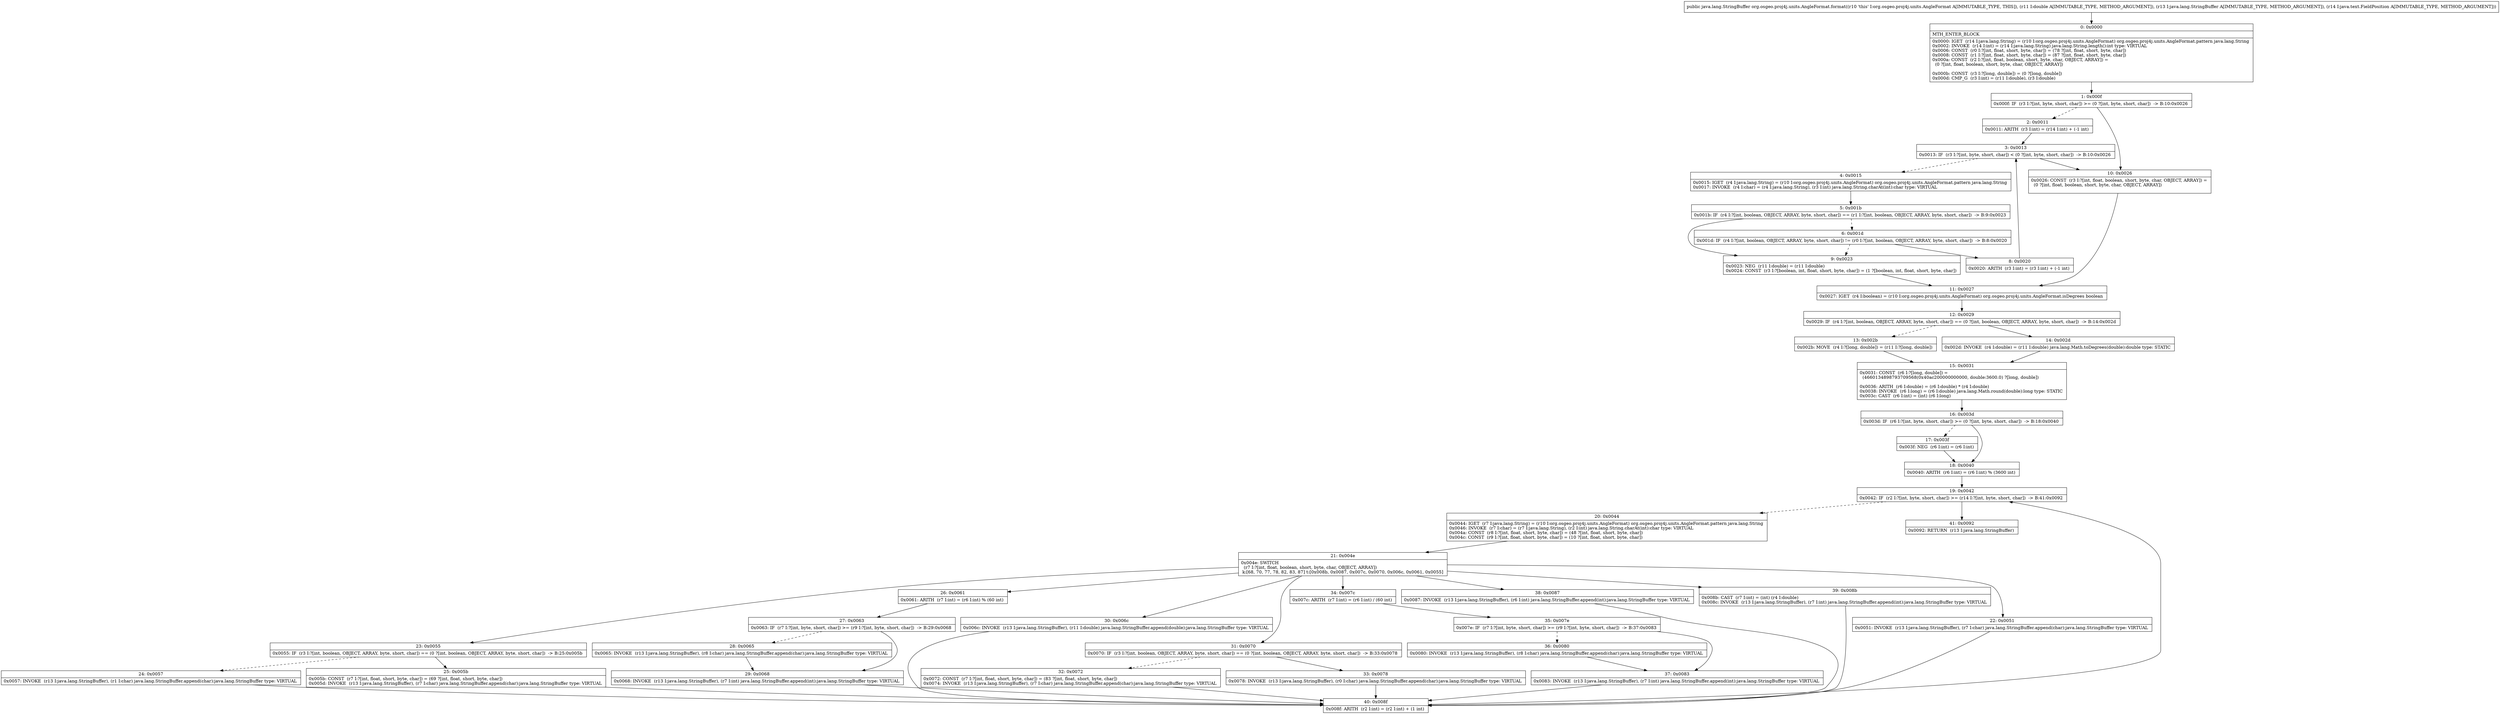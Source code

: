 digraph "CFG fororg.osgeo.proj4j.units.AngleFormat.format(DLjava\/lang\/StringBuffer;Ljava\/text\/FieldPosition;)Ljava\/lang\/StringBuffer;" {
Node_0 [shape=record,label="{0\:\ 0x0000|MTH_ENTER_BLOCK\l|0x0000: IGET  (r14 I:java.lang.String) = (r10 I:org.osgeo.proj4j.units.AngleFormat) org.osgeo.proj4j.units.AngleFormat.pattern java.lang.String \l0x0002: INVOKE  (r14 I:int) = (r14 I:java.lang.String) java.lang.String.length():int type: VIRTUAL \l0x0006: CONST  (r0 I:?[int, float, short, byte, char]) = (78 ?[int, float, short, byte, char]) \l0x0008: CONST  (r1 I:?[int, float, short, byte, char]) = (87 ?[int, float, short, byte, char]) \l0x000a: CONST  (r2 I:?[int, float, boolean, short, byte, char, OBJECT, ARRAY]) = \l  (0 ?[int, float, boolean, short, byte, char, OBJECT, ARRAY])\l \l0x000b: CONST  (r3 I:?[long, double]) = (0 ?[long, double]) \l0x000d: CMP_G  (r3 I:int) = (r11 I:double), (r3 I:double) \l}"];
Node_1 [shape=record,label="{1\:\ 0x000f|0x000f: IF  (r3 I:?[int, byte, short, char]) \>= (0 ?[int, byte, short, char])  \-\> B:10:0x0026 \l}"];
Node_2 [shape=record,label="{2\:\ 0x0011|0x0011: ARITH  (r3 I:int) = (r14 I:int) + (\-1 int) \l}"];
Node_3 [shape=record,label="{3\:\ 0x0013|0x0013: IF  (r3 I:?[int, byte, short, char]) \< (0 ?[int, byte, short, char])  \-\> B:10:0x0026 \l}"];
Node_4 [shape=record,label="{4\:\ 0x0015|0x0015: IGET  (r4 I:java.lang.String) = (r10 I:org.osgeo.proj4j.units.AngleFormat) org.osgeo.proj4j.units.AngleFormat.pattern java.lang.String \l0x0017: INVOKE  (r4 I:char) = (r4 I:java.lang.String), (r3 I:int) java.lang.String.charAt(int):char type: VIRTUAL \l}"];
Node_5 [shape=record,label="{5\:\ 0x001b|0x001b: IF  (r4 I:?[int, boolean, OBJECT, ARRAY, byte, short, char]) == (r1 I:?[int, boolean, OBJECT, ARRAY, byte, short, char])  \-\> B:9:0x0023 \l}"];
Node_6 [shape=record,label="{6\:\ 0x001d|0x001d: IF  (r4 I:?[int, boolean, OBJECT, ARRAY, byte, short, char]) != (r0 I:?[int, boolean, OBJECT, ARRAY, byte, short, char])  \-\> B:8:0x0020 \l}"];
Node_8 [shape=record,label="{8\:\ 0x0020|0x0020: ARITH  (r3 I:int) = (r3 I:int) + (\-1 int) \l}"];
Node_9 [shape=record,label="{9\:\ 0x0023|0x0023: NEG  (r11 I:double) = (r11 I:double) \l0x0024: CONST  (r3 I:?[boolean, int, float, short, byte, char]) = (1 ?[boolean, int, float, short, byte, char]) \l}"];
Node_10 [shape=record,label="{10\:\ 0x0026|0x0026: CONST  (r3 I:?[int, float, boolean, short, byte, char, OBJECT, ARRAY]) = \l  (0 ?[int, float, boolean, short, byte, char, OBJECT, ARRAY])\l \l}"];
Node_11 [shape=record,label="{11\:\ 0x0027|0x0027: IGET  (r4 I:boolean) = (r10 I:org.osgeo.proj4j.units.AngleFormat) org.osgeo.proj4j.units.AngleFormat.isDegrees boolean \l}"];
Node_12 [shape=record,label="{12\:\ 0x0029|0x0029: IF  (r4 I:?[int, boolean, OBJECT, ARRAY, byte, short, char]) == (0 ?[int, boolean, OBJECT, ARRAY, byte, short, char])  \-\> B:14:0x002d \l}"];
Node_13 [shape=record,label="{13\:\ 0x002b|0x002b: MOVE  (r4 I:?[long, double]) = (r11 I:?[long, double]) \l}"];
Node_14 [shape=record,label="{14\:\ 0x002d|0x002d: INVOKE  (r4 I:double) = (r11 I:double) java.lang.Math.toDegrees(double):double type: STATIC \l}"];
Node_15 [shape=record,label="{15\:\ 0x0031|0x0031: CONST  (r6 I:?[long, double]) = \l  (4660134898793709568(0x40ac200000000000, double:3600.0) ?[long, double])\l \l0x0036: ARITH  (r6 I:double) = (r6 I:double) * (r4 I:double) \l0x0038: INVOKE  (r6 I:long) = (r6 I:double) java.lang.Math.round(double):long type: STATIC \l0x003c: CAST  (r6 I:int) = (int) (r6 I:long) \l}"];
Node_16 [shape=record,label="{16\:\ 0x003d|0x003d: IF  (r6 I:?[int, byte, short, char]) \>= (0 ?[int, byte, short, char])  \-\> B:18:0x0040 \l}"];
Node_17 [shape=record,label="{17\:\ 0x003f|0x003f: NEG  (r6 I:int) = (r6 I:int) \l}"];
Node_18 [shape=record,label="{18\:\ 0x0040|0x0040: ARITH  (r6 I:int) = (r6 I:int) % (3600 int) \l}"];
Node_19 [shape=record,label="{19\:\ 0x0042|0x0042: IF  (r2 I:?[int, byte, short, char]) \>= (r14 I:?[int, byte, short, char])  \-\> B:41:0x0092 \l}"];
Node_20 [shape=record,label="{20\:\ 0x0044|0x0044: IGET  (r7 I:java.lang.String) = (r10 I:org.osgeo.proj4j.units.AngleFormat) org.osgeo.proj4j.units.AngleFormat.pattern java.lang.String \l0x0046: INVOKE  (r7 I:char) = (r7 I:java.lang.String), (r2 I:int) java.lang.String.charAt(int):char type: VIRTUAL \l0x004a: CONST  (r8 I:?[int, float, short, byte, char]) = (48 ?[int, float, short, byte, char]) \l0x004c: CONST  (r9 I:?[int, float, short, byte, char]) = (10 ?[int, float, short, byte, char]) \l}"];
Node_21 [shape=record,label="{21\:\ 0x004e|0x004e: SWITCH  \l  (r7 I:?[int, float, boolean, short, byte, char, OBJECT, ARRAY])\l k:[68, 70, 77, 78, 82, 83, 87] t:[0x008b, 0x0087, 0x007c, 0x0070, 0x006c, 0x0061, 0x0055] \l}"];
Node_22 [shape=record,label="{22\:\ 0x0051|0x0051: INVOKE  (r13 I:java.lang.StringBuffer), (r7 I:char) java.lang.StringBuffer.append(char):java.lang.StringBuffer type: VIRTUAL \l}"];
Node_23 [shape=record,label="{23\:\ 0x0055|0x0055: IF  (r3 I:?[int, boolean, OBJECT, ARRAY, byte, short, char]) == (0 ?[int, boolean, OBJECT, ARRAY, byte, short, char])  \-\> B:25:0x005b \l}"];
Node_24 [shape=record,label="{24\:\ 0x0057|0x0057: INVOKE  (r13 I:java.lang.StringBuffer), (r1 I:char) java.lang.StringBuffer.append(char):java.lang.StringBuffer type: VIRTUAL \l}"];
Node_25 [shape=record,label="{25\:\ 0x005b|0x005b: CONST  (r7 I:?[int, float, short, byte, char]) = (69 ?[int, float, short, byte, char]) \l0x005d: INVOKE  (r13 I:java.lang.StringBuffer), (r7 I:char) java.lang.StringBuffer.append(char):java.lang.StringBuffer type: VIRTUAL \l}"];
Node_26 [shape=record,label="{26\:\ 0x0061|0x0061: ARITH  (r7 I:int) = (r6 I:int) % (60 int) \l}"];
Node_27 [shape=record,label="{27\:\ 0x0063|0x0063: IF  (r7 I:?[int, byte, short, char]) \>= (r9 I:?[int, byte, short, char])  \-\> B:29:0x0068 \l}"];
Node_28 [shape=record,label="{28\:\ 0x0065|0x0065: INVOKE  (r13 I:java.lang.StringBuffer), (r8 I:char) java.lang.StringBuffer.append(char):java.lang.StringBuffer type: VIRTUAL \l}"];
Node_29 [shape=record,label="{29\:\ 0x0068|0x0068: INVOKE  (r13 I:java.lang.StringBuffer), (r7 I:int) java.lang.StringBuffer.append(int):java.lang.StringBuffer type: VIRTUAL \l}"];
Node_30 [shape=record,label="{30\:\ 0x006c|0x006c: INVOKE  (r13 I:java.lang.StringBuffer), (r11 I:double) java.lang.StringBuffer.append(double):java.lang.StringBuffer type: VIRTUAL \l}"];
Node_31 [shape=record,label="{31\:\ 0x0070|0x0070: IF  (r3 I:?[int, boolean, OBJECT, ARRAY, byte, short, char]) == (0 ?[int, boolean, OBJECT, ARRAY, byte, short, char])  \-\> B:33:0x0078 \l}"];
Node_32 [shape=record,label="{32\:\ 0x0072|0x0072: CONST  (r7 I:?[int, float, short, byte, char]) = (83 ?[int, float, short, byte, char]) \l0x0074: INVOKE  (r13 I:java.lang.StringBuffer), (r7 I:char) java.lang.StringBuffer.append(char):java.lang.StringBuffer type: VIRTUAL \l}"];
Node_33 [shape=record,label="{33\:\ 0x0078|0x0078: INVOKE  (r13 I:java.lang.StringBuffer), (r0 I:char) java.lang.StringBuffer.append(char):java.lang.StringBuffer type: VIRTUAL \l}"];
Node_34 [shape=record,label="{34\:\ 0x007c|0x007c: ARITH  (r7 I:int) = (r6 I:int) \/ (60 int) \l}"];
Node_35 [shape=record,label="{35\:\ 0x007e|0x007e: IF  (r7 I:?[int, byte, short, char]) \>= (r9 I:?[int, byte, short, char])  \-\> B:37:0x0083 \l}"];
Node_36 [shape=record,label="{36\:\ 0x0080|0x0080: INVOKE  (r13 I:java.lang.StringBuffer), (r8 I:char) java.lang.StringBuffer.append(char):java.lang.StringBuffer type: VIRTUAL \l}"];
Node_37 [shape=record,label="{37\:\ 0x0083|0x0083: INVOKE  (r13 I:java.lang.StringBuffer), (r7 I:int) java.lang.StringBuffer.append(int):java.lang.StringBuffer type: VIRTUAL \l}"];
Node_38 [shape=record,label="{38\:\ 0x0087|0x0087: INVOKE  (r13 I:java.lang.StringBuffer), (r6 I:int) java.lang.StringBuffer.append(int):java.lang.StringBuffer type: VIRTUAL \l}"];
Node_39 [shape=record,label="{39\:\ 0x008b|0x008b: CAST  (r7 I:int) = (int) (r4 I:double) \l0x008c: INVOKE  (r13 I:java.lang.StringBuffer), (r7 I:int) java.lang.StringBuffer.append(int):java.lang.StringBuffer type: VIRTUAL \l}"];
Node_40 [shape=record,label="{40\:\ 0x008f|0x008f: ARITH  (r2 I:int) = (r2 I:int) + (1 int) \l}"];
Node_41 [shape=record,label="{41\:\ 0x0092|0x0092: RETURN  (r13 I:java.lang.StringBuffer) \l}"];
MethodNode[shape=record,label="{public java.lang.StringBuffer org.osgeo.proj4j.units.AngleFormat.format((r10 'this' I:org.osgeo.proj4j.units.AngleFormat A[IMMUTABLE_TYPE, THIS]), (r11 I:double A[IMMUTABLE_TYPE, METHOD_ARGUMENT]), (r13 I:java.lang.StringBuffer A[IMMUTABLE_TYPE, METHOD_ARGUMENT]), (r14 I:java.text.FieldPosition A[IMMUTABLE_TYPE, METHOD_ARGUMENT])) }"];
MethodNode -> Node_0;
Node_0 -> Node_1;
Node_1 -> Node_2[style=dashed];
Node_1 -> Node_10;
Node_2 -> Node_3;
Node_3 -> Node_4[style=dashed];
Node_3 -> Node_10;
Node_4 -> Node_5;
Node_5 -> Node_6[style=dashed];
Node_5 -> Node_9;
Node_6 -> Node_8;
Node_6 -> Node_9[style=dashed];
Node_8 -> Node_3;
Node_9 -> Node_11;
Node_10 -> Node_11;
Node_11 -> Node_12;
Node_12 -> Node_13[style=dashed];
Node_12 -> Node_14;
Node_13 -> Node_15;
Node_14 -> Node_15;
Node_15 -> Node_16;
Node_16 -> Node_17[style=dashed];
Node_16 -> Node_18;
Node_17 -> Node_18;
Node_18 -> Node_19;
Node_19 -> Node_20[style=dashed];
Node_19 -> Node_41;
Node_20 -> Node_21;
Node_21 -> Node_22;
Node_21 -> Node_23;
Node_21 -> Node_26;
Node_21 -> Node_30;
Node_21 -> Node_31;
Node_21 -> Node_34;
Node_21 -> Node_38;
Node_21 -> Node_39;
Node_22 -> Node_40;
Node_23 -> Node_24[style=dashed];
Node_23 -> Node_25;
Node_24 -> Node_40;
Node_25 -> Node_40;
Node_26 -> Node_27;
Node_27 -> Node_28[style=dashed];
Node_27 -> Node_29;
Node_28 -> Node_29;
Node_29 -> Node_40;
Node_30 -> Node_40;
Node_31 -> Node_32[style=dashed];
Node_31 -> Node_33;
Node_32 -> Node_40;
Node_33 -> Node_40;
Node_34 -> Node_35;
Node_35 -> Node_36[style=dashed];
Node_35 -> Node_37;
Node_36 -> Node_37;
Node_37 -> Node_40;
Node_38 -> Node_40;
Node_39 -> Node_40;
Node_40 -> Node_19;
}

